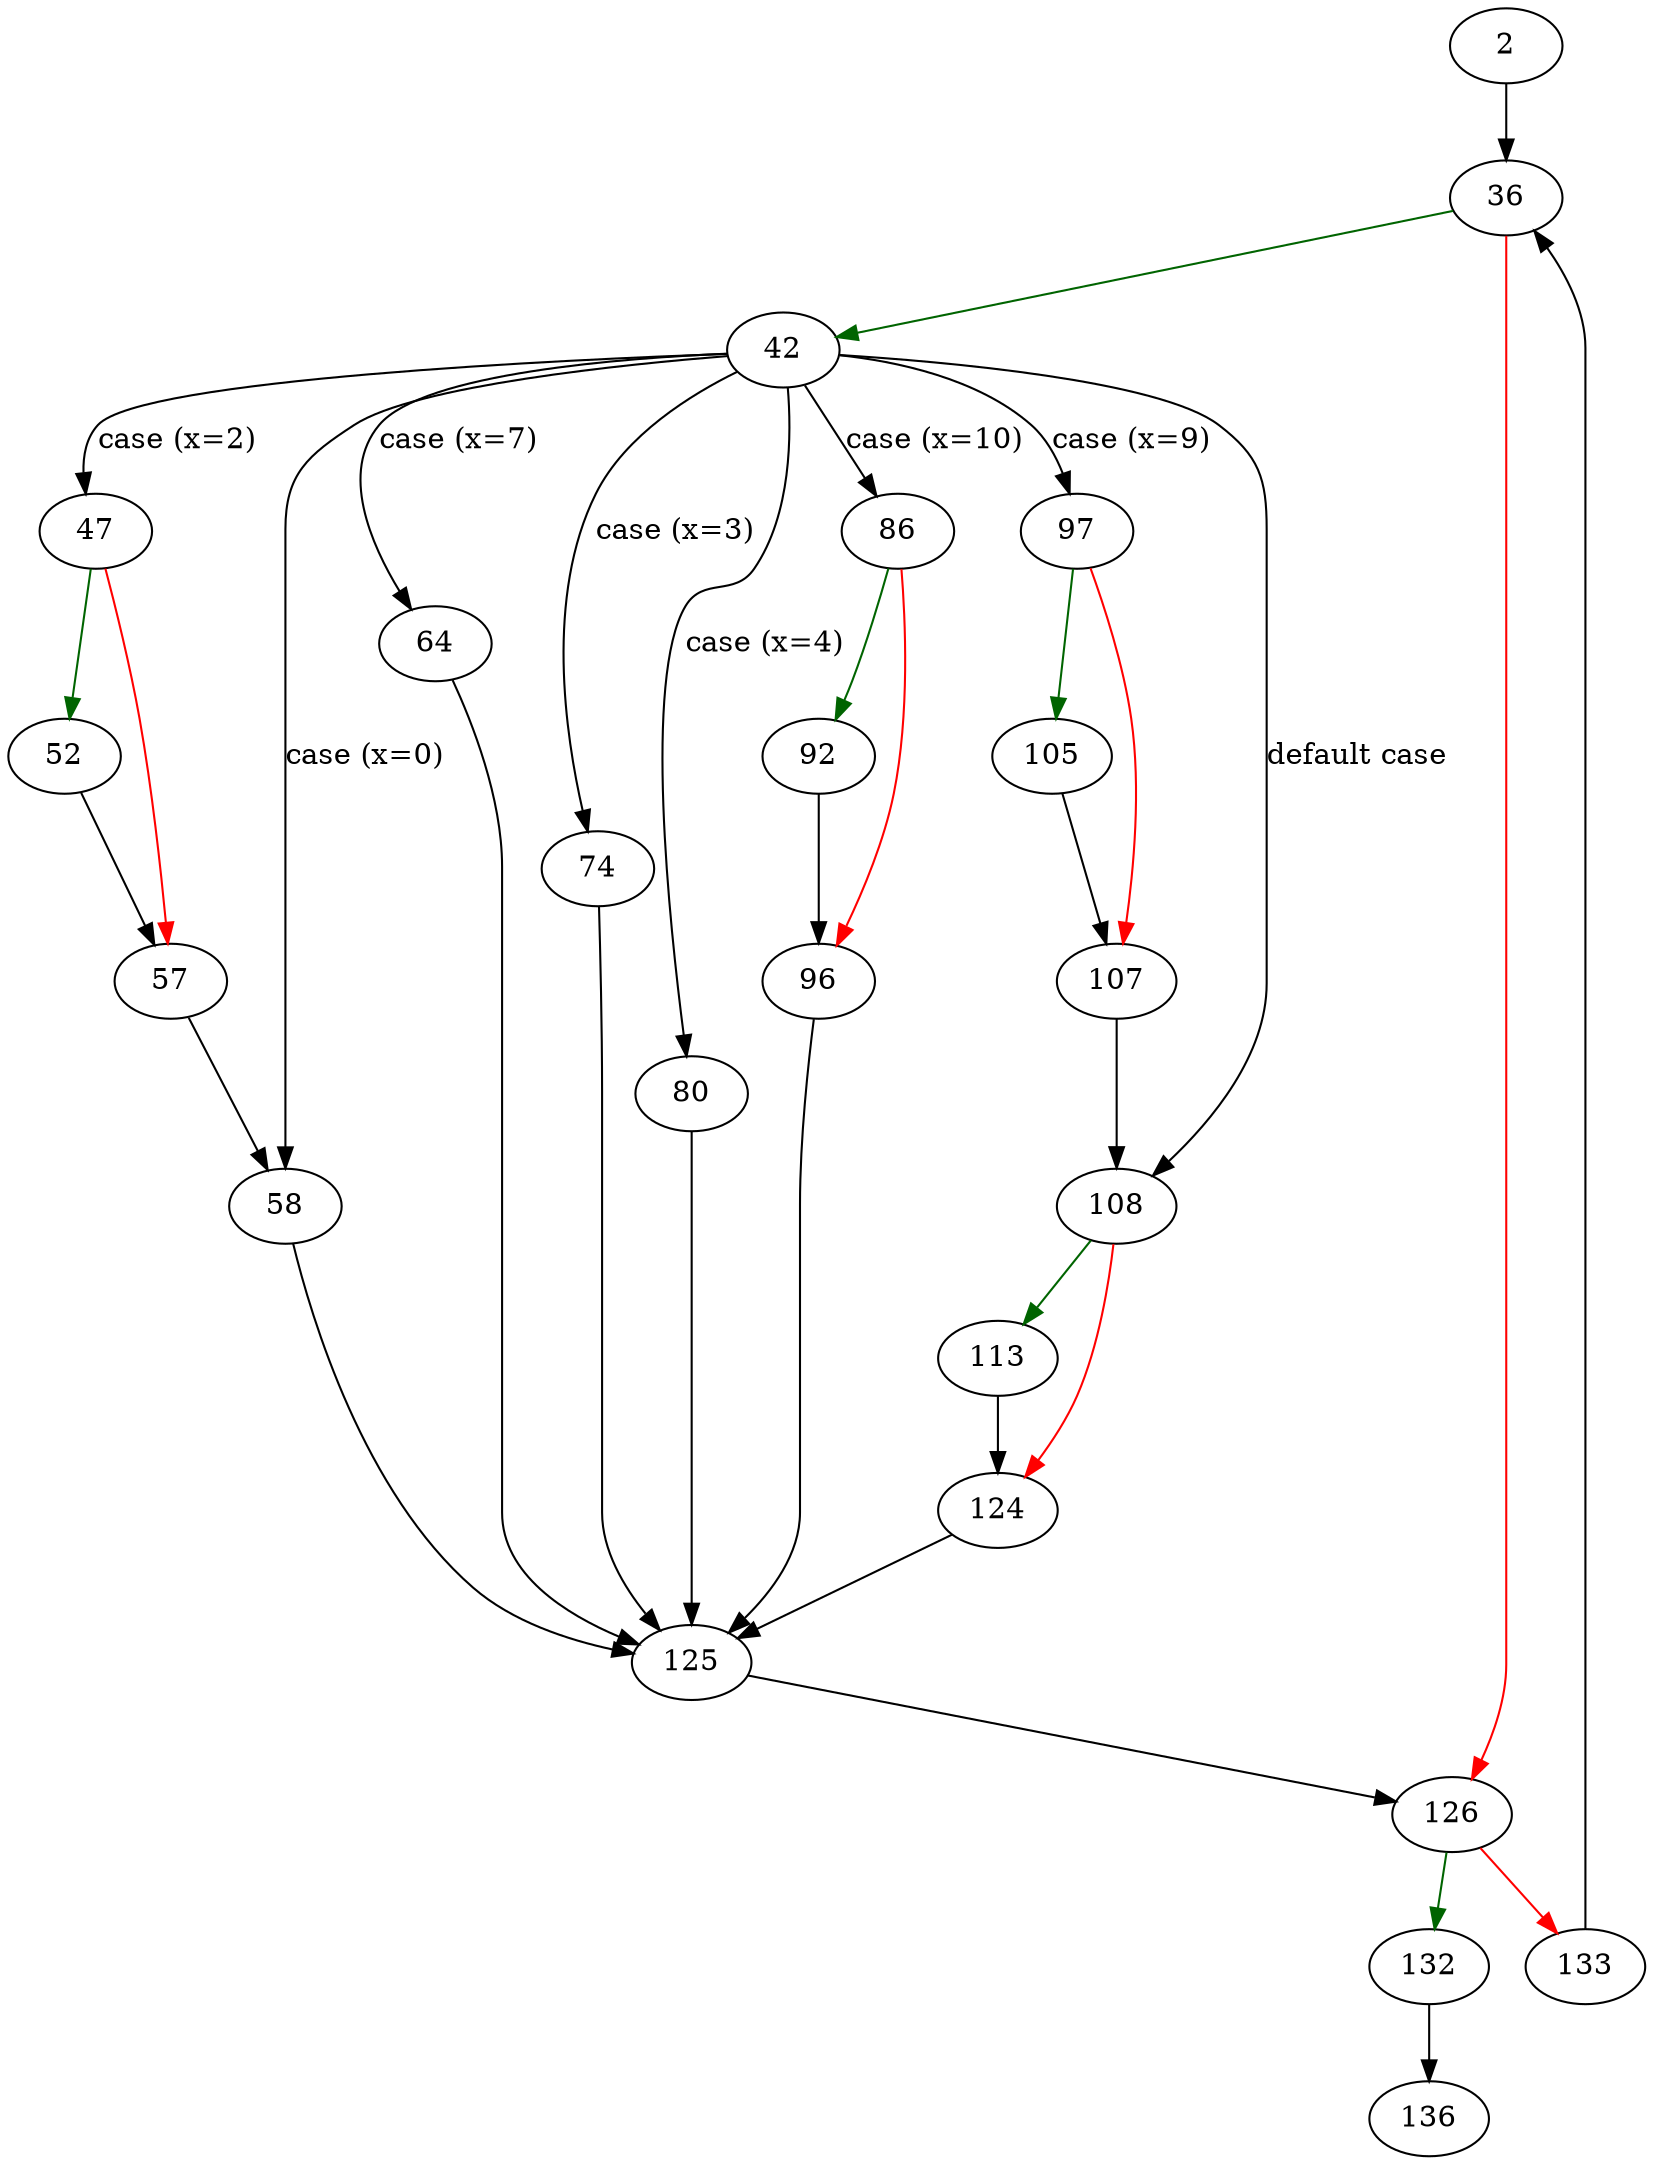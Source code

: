 strict digraph "resolveP2Values" {
	// Node definitions.
	2 [entry=true];
	36;
	42;
	126;
	47;
	58;
	64;
	74;
	80;
	86;
	97;
	108;
	52;
	57;
	125;
	92;
	96;
	105;
	107;
	113;
	124;
	132;
	133;
	136;

	// Edge definitions.
	2 -> 36;
	36 -> 42 [
		color=darkgreen
		cond=true
	];
	36 -> 126 [
		color=red
		cond=false
	];
	42 -> 47 [
		cond="case (x=2)"
		label="case (x=2)"
	];
	42 -> 58 [
		cond="case (x=0)"
		label="case (x=0)"
	];
	42 -> 64 [
		cond="case (x=7)"
		label="case (x=7)"
	];
	42 -> 74 [
		cond="case (x=3)"
		label="case (x=3)"
	];
	42 -> 80 [
		cond="case (x=4)"
		label="case (x=4)"
	];
	42 -> 86 [
		cond="case (x=10)"
		label="case (x=10)"
	];
	42 -> 97 [
		cond="case (x=9)"
		label="case (x=9)"
	];
	42 -> 108 [
		cond="default case"
		label="default case"
	];
	126 -> 132 [
		color=darkgreen
		cond=true
	];
	126 -> 133 [
		color=red
		cond=false
	];
	47 -> 52 [
		color=darkgreen
		cond=true
	];
	47 -> 57 [
		color=red
		cond=false
	];
	58 -> 125;
	64 -> 125;
	74 -> 125;
	80 -> 125;
	86 -> 92 [
		color=darkgreen
		cond=true
	];
	86 -> 96 [
		color=red
		cond=false
	];
	97 -> 105 [
		color=darkgreen
		cond=true
	];
	97 -> 107 [
		color=red
		cond=false
	];
	108 -> 113 [
		color=darkgreen
		cond=true
	];
	108 -> 124 [
		color=red
		cond=false
	];
	52 -> 57;
	57 -> 58;
	125 -> 126;
	92 -> 96;
	96 -> 125;
	105 -> 107;
	107 -> 108;
	113 -> 124;
	124 -> 125;
	132 -> 136;
	133 -> 36;
}